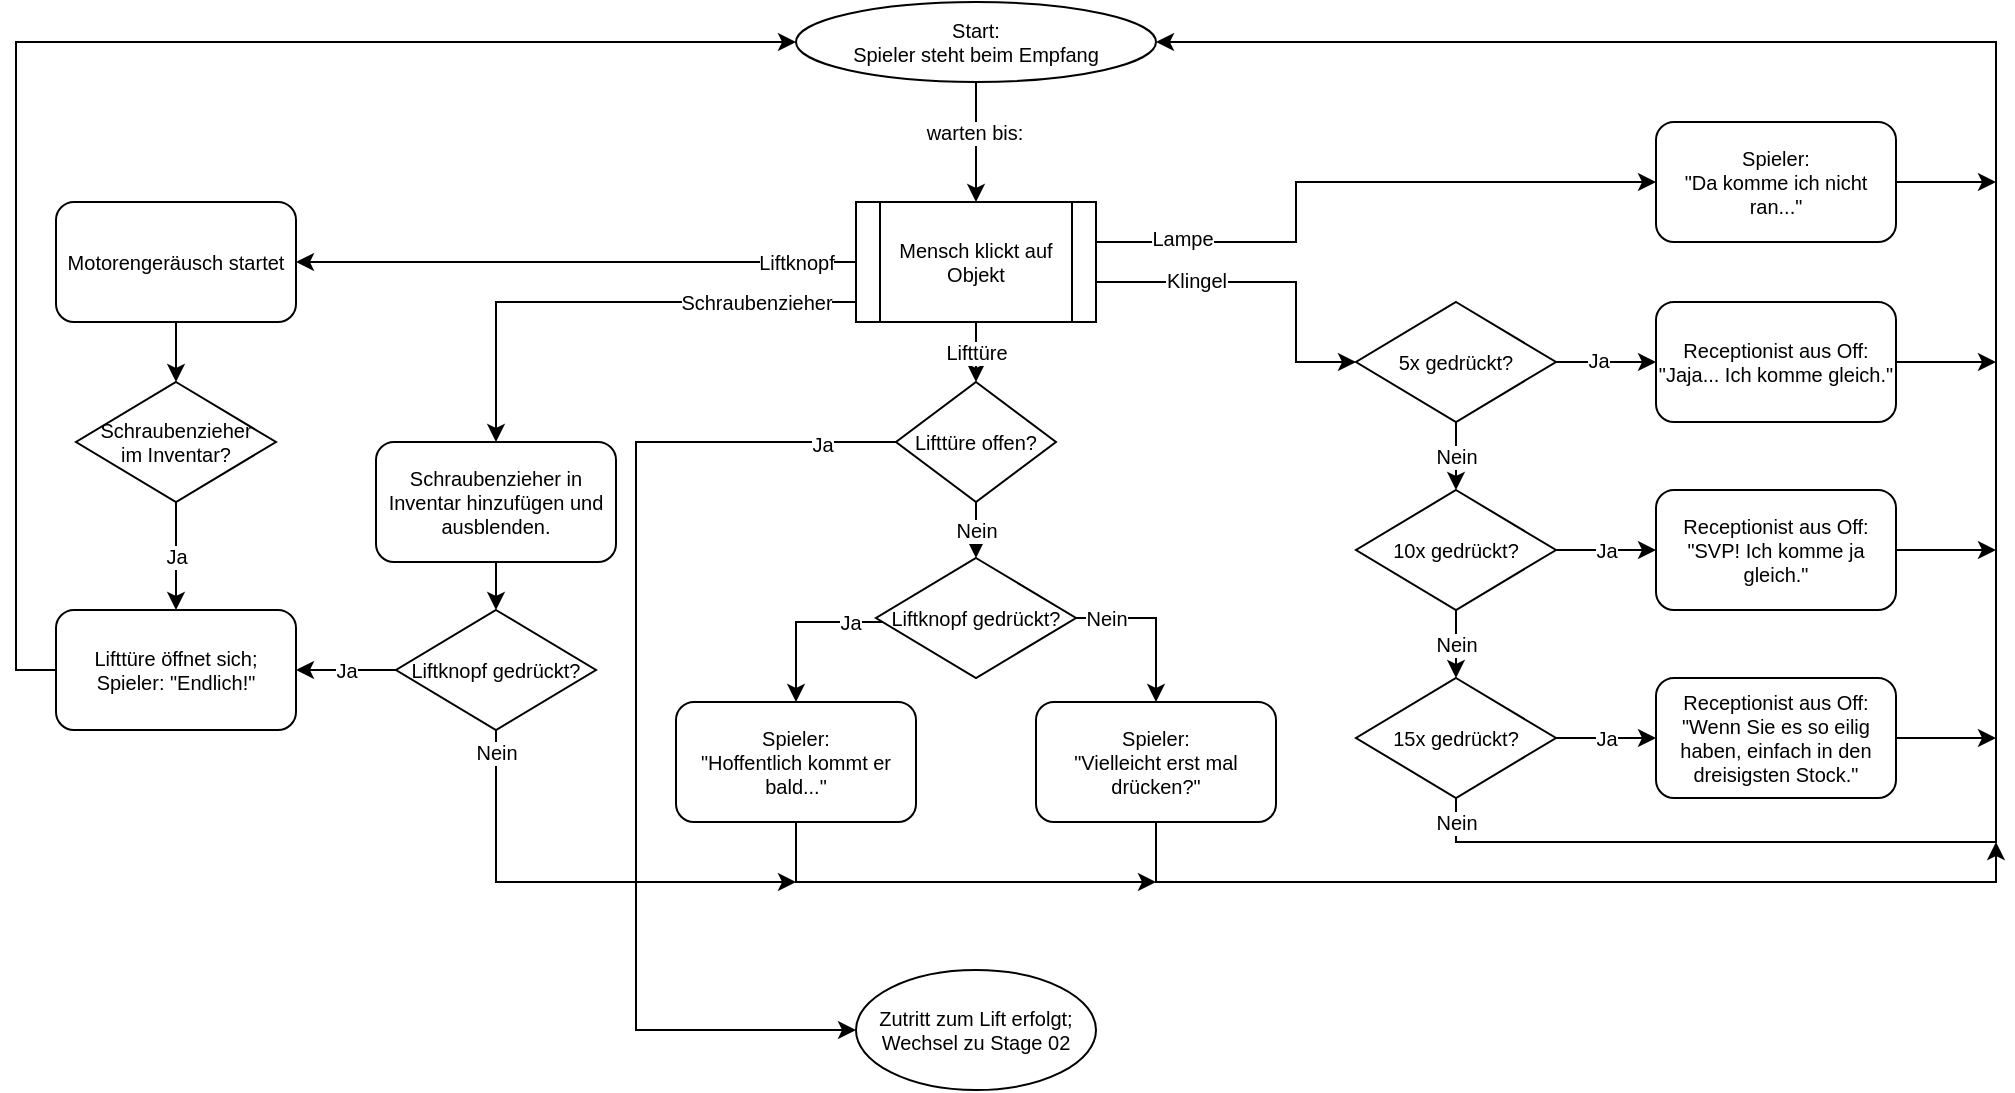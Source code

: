 <mxfile version="20.3.0" type="device"><diagram id="C5RBs43oDa-KdzZeNtuy" name="Page-1"><mxGraphModel dx="1178" dy="707" grid="1" gridSize="10" guides="1" tooltips="1" connect="1" arrows="1" fold="1" page="1" pageScale="1" pageWidth="1169" pageHeight="827" math="0" shadow="0"><root><mxCell id="WIyWlLk6GJQsqaUBKTNV-0"/><mxCell id="WIyWlLk6GJQsqaUBKTNV-1" parent="WIyWlLk6GJQsqaUBKTNV-0"/><mxCell id="NjQnCf7-JMIJKEtGU6of-1" value="" style="edgeStyle=orthogonalEdgeStyle;rounded=0;orthogonalLoop=1;jettySize=auto;html=1;fontSize=10;" edge="1" parent="WIyWlLk6GJQsqaUBKTNV-1" source="WIyWlLk6GJQsqaUBKTNV-3" target="NjQnCf7-JMIJKEtGU6of-0"><mxGeometry relative="1" as="geometry"/></mxCell><mxCell id="NjQnCf7-JMIJKEtGU6of-22" value="warten bis:" style="edgeLabel;html=1;align=center;verticalAlign=middle;resizable=0;points=[];fontSize=10;" vertex="1" connectable="0" parent="NjQnCf7-JMIJKEtGU6of-1"><mxGeometry x="-0.159" y="-1" relative="1" as="geometry"><mxPoint as="offset"/></mxGeometry></mxCell><mxCell id="WIyWlLk6GJQsqaUBKTNV-3" value="Start:&lt;br style=&quot;font-size: 10px;&quot;&gt;Spieler steht beim Empfang" style="ellipse;whiteSpace=wrap;html=1;shadow=0;fontFamily=Helvetica;fontSize=10;fontColor=default;align=center;strokeColor=default;strokeWidth=1;fillColor=default;" parent="WIyWlLk6GJQsqaUBKTNV-1" vertex="1"><mxGeometry x="460" y="60" width="180" height="40" as="geometry"/></mxCell><mxCell id="NjQnCf7-JMIJKEtGU6of-3" value="" style="edgeStyle=orthogonalEdgeStyle;rounded=0;orthogonalLoop=1;jettySize=auto;html=1;fontSize=10;" edge="1" parent="WIyWlLk6GJQsqaUBKTNV-1" source="NjQnCf7-JMIJKEtGU6of-0" target="NjQnCf7-JMIJKEtGU6of-2"><mxGeometry relative="1" as="geometry"><Array as="points"><mxPoint x="710" y="200"/><mxPoint x="710" y="240"/></Array></mxGeometry></mxCell><mxCell id="NjQnCf7-JMIJKEtGU6of-4" value="Klingel" style="edgeLabel;html=1;align=center;verticalAlign=middle;resizable=0;points=[];fontSize=10;" vertex="1" connectable="0" parent="NjQnCf7-JMIJKEtGU6of-3"><mxGeometry x="-0.42" y="1" relative="1" as="geometry"><mxPoint as="offset"/></mxGeometry></mxCell><mxCell id="NjQnCf7-JMIJKEtGU6of-24" style="edgeStyle=orthogonalEdgeStyle;rounded=0;orthogonalLoop=1;jettySize=auto;html=1;fontSize=10;" edge="1" parent="WIyWlLk6GJQsqaUBKTNV-1" source="NjQnCf7-JMIJKEtGU6of-0" target="NjQnCf7-JMIJKEtGU6of-23"><mxGeometry relative="1" as="geometry"><Array as="points"><mxPoint x="710" y="180"/><mxPoint x="710" y="150"/></Array></mxGeometry></mxCell><mxCell id="NjQnCf7-JMIJKEtGU6of-25" value="Lampe" style="edgeLabel;html=1;align=center;verticalAlign=middle;resizable=0;points=[];fontSize=10;" vertex="1" connectable="0" parent="NjQnCf7-JMIJKEtGU6of-24"><mxGeometry x="-0.721" y="2" relative="1" as="geometry"><mxPoint as="offset"/></mxGeometry></mxCell><mxCell id="NjQnCf7-JMIJKEtGU6of-41" value="Schraubenzieher" style="edgeStyle=orthogonalEdgeStyle;rounded=0;orthogonalLoop=1;jettySize=auto;html=1;fontSize=10;" edge="1" parent="WIyWlLk6GJQsqaUBKTNV-1" source="NjQnCf7-JMIJKEtGU6of-0" target="NjQnCf7-JMIJKEtGU6of-40"><mxGeometry x="-0.6" relative="1" as="geometry"><Array as="points"><mxPoint x="310" y="210"/></Array><mxPoint as="offset"/></mxGeometry></mxCell><mxCell id="NjQnCf7-JMIJKEtGU6of-50" value="Lifttüre" style="edgeStyle=orthogonalEdgeStyle;rounded=0;orthogonalLoop=1;jettySize=auto;html=1;fontSize=10;entryX=0.5;entryY=0;entryDx=0;entryDy=0;" edge="1" parent="WIyWlLk6GJQsqaUBKTNV-1" source="NjQnCf7-JMIJKEtGU6of-0" target="NjQnCf7-JMIJKEtGU6of-52"><mxGeometry relative="1" as="geometry"><mxPoint x="550.0" y="250.0" as="targetPoint"/></mxGeometry></mxCell><mxCell id="NjQnCf7-JMIJKEtGU6of-61" value="Liftknopf" style="edgeStyle=orthogonalEdgeStyle;rounded=0;orthogonalLoop=1;jettySize=auto;html=1;fontSize=10;" edge="1" parent="WIyWlLk6GJQsqaUBKTNV-1" source="NjQnCf7-JMIJKEtGU6of-0" target="NjQnCf7-JMIJKEtGU6of-60"><mxGeometry x="-0.786" relative="1" as="geometry"><mxPoint as="offset"/></mxGeometry></mxCell><mxCell id="NjQnCf7-JMIJKEtGU6of-0" value="Mensch klickt auf Objekt" style="shape=process;whiteSpace=wrap;html=1;backgroundOutline=1;fontSize=10;" vertex="1" parent="WIyWlLk6GJQsqaUBKTNV-1"><mxGeometry x="490" y="160" width="120" height="60" as="geometry"/></mxCell><mxCell id="NjQnCf7-JMIJKEtGU6of-7" value="Nein" style="edgeStyle=orthogonalEdgeStyle;rounded=0;orthogonalLoop=1;jettySize=auto;html=1;fontSize=10;" edge="1" parent="WIyWlLk6GJQsqaUBKTNV-1" source="NjQnCf7-JMIJKEtGU6of-2" target="NjQnCf7-JMIJKEtGU6of-5"><mxGeometry relative="1" as="geometry"/></mxCell><mxCell id="NjQnCf7-JMIJKEtGU6of-15" value="" style="edgeStyle=orthogonalEdgeStyle;rounded=0;orthogonalLoop=1;jettySize=auto;html=1;fontSize=10;" edge="1" parent="WIyWlLk6GJQsqaUBKTNV-1" source="NjQnCf7-JMIJKEtGU6of-2" target="NjQnCf7-JMIJKEtGU6of-10"><mxGeometry relative="1" as="geometry"/></mxCell><mxCell id="NjQnCf7-JMIJKEtGU6of-16" value="Ja" style="edgeLabel;html=1;align=center;verticalAlign=middle;resizable=0;points=[];fontSize=10;" vertex="1" connectable="0" parent="NjQnCf7-JMIJKEtGU6of-15"><mxGeometry x="-0.16" y="1" relative="1" as="geometry"><mxPoint as="offset"/></mxGeometry></mxCell><mxCell id="NjQnCf7-JMIJKEtGU6of-2" value="5x gedrückt?" style="rhombus;whiteSpace=wrap;html=1;fontSize=10;" vertex="1" parent="WIyWlLk6GJQsqaUBKTNV-1"><mxGeometry x="740" y="210" width="100" height="60" as="geometry"/></mxCell><mxCell id="NjQnCf7-JMIJKEtGU6of-8" value="Nein" style="edgeStyle=orthogonalEdgeStyle;rounded=0;orthogonalLoop=1;jettySize=auto;html=1;fontSize=10;" edge="1" parent="WIyWlLk6GJQsqaUBKTNV-1" source="NjQnCf7-JMIJKEtGU6of-5" target="NjQnCf7-JMIJKEtGU6of-6"><mxGeometry relative="1" as="geometry"/></mxCell><mxCell id="NjQnCf7-JMIJKEtGU6of-14" value="Ja" style="edgeStyle=orthogonalEdgeStyle;rounded=0;orthogonalLoop=1;jettySize=auto;html=1;fontSize=10;" edge="1" parent="WIyWlLk6GJQsqaUBKTNV-1" source="NjQnCf7-JMIJKEtGU6of-5" target="NjQnCf7-JMIJKEtGU6of-11"><mxGeometry relative="1" as="geometry"/></mxCell><mxCell id="NjQnCf7-JMIJKEtGU6of-5" value="10x gedrückt?" style="rhombus;whiteSpace=wrap;html=1;fontSize=10;" vertex="1" parent="WIyWlLk6GJQsqaUBKTNV-1"><mxGeometry x="740" y="304" width="100" height="60" as="geometry"/></mxCell><mxCell id="NjQnCf7-JMIJKEtGU6of-13" value="Ja" style="edgeStyle=orthogonalEdgeStyle;rounded=0;orthogonalLoop=1;jettySize=auto;html=1;fontSize=10;" edge="1" parent="WIyWlLk6GJQsqaUBKTNV-1" source="NjQnCf7-JMIJKEtGU6of-6" target="NjQnCf7-JMIJKEtGU6of-12"><mxGeometry relative="1" as="geometry"/></mxCell><mxCell id="NjQnCf7-JMIJKEtGU6of-17" style="edgeStyle=orthogonalEdgeStyle;rounded=0;orthogonalLoop=1;jettySize=auto;html=1;entryX=1;entryY=0.5;entryDx=0;entryDy=0;fontSize=10;" edge="1" parent="WIyWlLk6GJQsqaUBKTNV-1" source="NjQnCf7-JMIJKEtGU6of-6" target="WIyWlLk6GJQsqaUBKTNV-3"><mxGeometry relative="1" as="geometry"><mxPoint x="550" y="120" as="targetPoint"/><Array as="points"><mxPoint x="790" y="480"/><mxPoint x="1060" y="480"/><mxPoint x="1060" y="80"/></Array></mxGeometry></mxCell><mxCell id="NjQnCf7-JMIJKEtGU6of-18" value="Nein" style="edgeLabel;html=1;align=center;verticalAlign=middle;resizable=0;points=[];fontSize=10;" vertex="1" connectable="0" parent="NjQnCf7-JMIJKEtGU6of-17"><mxGeometry x="-0.981" relative="1" as="geometry"><mxPoint y="1" as="offset"/></mxGeometry></mxCell><mxCell id="NjQnCf7-JMIJKEtGU6of-6" value="15x gedrückt?" style="rhombus;whiteSpace=wrap;html=1;fontSize=10;" vertex="1" parent="WIyWlLk6GJQsqaUBKTNV-1"><mxGeometry x="740" y="398" width="100" height="60" as="geometry"/></mxCell><mxCell id="NjQnCf7-JMIJKEtGU6of-21" style="edgeStyle=orthogonalEdgeStyle;rounded=0;orthogonalLoop=1;jettySize=auto;html=1;fontSize=10;" edge="1" parent="WIyWlLk6GJQsqaUBKTNV-1" source="NjQnCf7-JMIJKEtGU6of-10"><mxGeometry relative="1" as="geometry"><mxPoint x="1060" y="240" as="targetPoint"/></mxGeometry></mxCell><mxCell id="NjQnCf7-JMIJKEtGU6of-10" value="Receptionist aus Off:&lt;br style=&quot;font-size: 10px;&quot;&gt;&quot;Jaja... Ich komme gleich.&quot;" style="rounded=1;whiteSpace=wrap;html=1;fontSize=10;" vertex="1" parent="WIyWlLk6GJQsqaUBKTNV-1"><mxGeometry x="890" y="210" width="120" height="60" as="geometry"/></mxCell><mxCell id="NjQnCf7-JMIJKEtGU6of-20" style="edgeStyle=orthogonalEdgeStyle;rounded=0;orthogonalLoop=1;jettySize=auto;html=1;fontSize=10;" edge="1" parent="WIyWlLk6GJQsqaUBKTNV-1" source="NjQnCf7-JMIJKEtGU6of-11"><mxGeometry relative="1" as="geometry"><mxPoint x="1060" y="334" as="targetPoint"/></mxGeometry></mxCell><mxCell id="NjQnCf7-JMIJKEtGU6of-11" value="Receptionist aus Off:&lt;br style=&quot;font-size: 10px;&quot;&gt;&quot;SVP! Ich komme ja gleich.&quot;" style="rounded=1;whiteSpace=wrap;html=1;fontSize=10;" vertex="1" parent="WIyWlLk6GJQsqaUBKTNV-1"><mxGeometry x="890" y="304" width="120" height="60" as="geometry"/></mxCell><mxCell id="NjQnCf7-JMIJKEtGU6of-19" style="edgeStyle=orthogonalEdgeStyle;rounded=0;orthogonalLoop=1;jettySize=auto;html=1;fontSize=10;" edge="1" parent="WIyWlLk6GJQsqaUBKTNV-1" source="NjQnCf7-JMIJKEtGU6of-12"><mxGeometry relative="1" as="geometry"><mxPoint x="1060" y="428" as="targetPoint"/></mxGeometry></mxCell><mxCell id="NjQnCf7-JMIJKEtGU6of-12" value="Receptionist aus Off:&lt;br style=&quot;font-size: 10px;&quot;&gt;&quot;Wenn Sie es so eilig haben, einfach in den dreisigsten Stock.&quot;" style="rounded=1;whiteSpace=wrap;html=1;fontSize=10;" vertex="1" parent="WIyWlLk6GJQsqaUBKTNV-1"><mxGeometry x="890" y="398" width="120" height="60" as="geometry"/></mxCell><mxCell id="NjQnCf7-JMIJKEtGU6of-26" style="edgeStyle=orthogonalEdgeStyle;rounded=0;orthogonalLoop=1;jettySize=auto;html=1;fontSize=10;" edge="1" parent="WIyWlLk6GJQsqaUBKTNV-1" source="NjQnCf7-JMIJKEtGU6of-23"><mxGeometry relative="1" as="geometry"><mxPoint x="1060" y="150" as="targetPoint"/></mxGeometry></mxCell><mxCell id="NjQnCf7-JMIJKEtGU6of-23" value="Spieler:&lt;br style=&quot;font-size: 10px;&quot;&gt;&quot;Da komme ich nicht ran...&quot;" style="rounded=1;whiteSpace=wrap;html=1;fontSize=10;" vertex="1" parent="WIyWlLk6GJQsqaUBKTNV-1"><mxGeometry x="890" y="120" width="120" height="60" as="geometry"/></mxCell><mxCell id="NjQnCf7-JMIJKEtGU6of-32" value="Nein" style="edgeStyle=orthogonalEdgeStyle;rounded=0;orthogonalLoop=1;jettySize=auto;html=1;fontSize=10;" edge="1" parent="WIyWlLk6GJQsqaUBKTNV-1" source="NjQnCf7-JMIJKEtGU6of-29" target="NjQnCf7-JMIJKEtGU6of-31"><mxGeometry x="-0.636" relative="1" as="geometry"><Array as="points"><mxPoint x="640" y="368"/></Array><mxPoint as="offset"/></mxGeometry></mxCell><mxCell id="NjQnCf7-JMIJKEtGU6of-35" value="Ja" style="edgeStyle=orthogonalEdgeStyle;rounded=0;orthogonalLoop=1;jettySize=auto;html=1;entryX=0.5;entryY=0;entryDx=0;entryDy=0;fontSize=10;" edge="1" parent="WIyWlLk6GJQsqaUBKTNV-1" source="NjQnCf7-JMIJKEtGU6of-29" target="NjQnCf7-JMIJKEtGU6of-38"><mxGeometry x="-0.6" relative="1" as="geometry"><mxPoint x="460.0" y="350.0" as="targetPoint"/><Array as="points"><mxPoint x="460" y="370"/></Array><mxPoint as="offset"/></mxGeometry></mxCell><mxCell id="NjQnCf7-JMIJKEtGU6of-29" value="Liftknopf gedrückt?" style="rhombus;whiteSpace=wrap;html=1;fontSize=10;" vertex="1" parent="WIyWlLk6GJQsqaUBKTNV-1"><mxGeometry x="500" y="338" width="100" height="60" as="geometry"/></mxCell><mxCell id="NjQnCf7-JMIJKEtGU6of-33" style="edgeStyle=orthogonalEdgeStyle;rounded=0;orthogonalLoop=1;jettySize=auto;html=1;fontSize=10;" edge="1" parent="WIyWlLk6GJQsqaUBKTNV-1" source="NjQnCf7-JMIJKEtGU6of-31"><mxGeometry relative="1" as="geometry"><mxPoint x="1060" y="480" as="targetPoint"/><Array as="points"><mxPoint x="640" y="500"/><mxPoint x="1060" y="500"/></Array></mxGeometry></mxCell><mxCell id="NjQnCf7-JMIJKEtGU6of-31" value="Spieler:&lt;br style=&quot;font-size: 10px;&quot;&gt;&quot;Vielleicht erst mal drücken?&quot;" style="rounded=1;whiteSpace=wrap;html=1;fontSize=10;" vertex="1" parent="WIyWlLk6GJQsqaUBKTNV-1"><mxGeometry x="580" y="410" width="120" height="60" as="geometry"/></mxCell><mxCell id="NjQnCf7-JMIJKEtGU6of-39" style="edgeStyle=orthogonalEdgeStyle;rounded=0;orthogonalLoop=1;jettySize=auto;html=1;fontSize=10;" edge="1" parent="WIyWlLk6GJQsqaUBKTNV-1" source="NjQnCf7-JMIJKEtGU6of-38"><mxGeometry relative="1" as="geometry"><mxPoint x="640" y="500" as="targetPoint"/><Array as="points"><mxPoint x="460" y="500"/></Array></mxGeometry></mxCell><mxCell id="NjQnCf7-JMIJKEtGU6of-38" value="Spieler:&lt;br style=&quot;font-size: 10px;&quot;&gt;&quot;Hoffentlich kommt er bald...&quot;" style="rounded=1;whiteSpace=wrap;html=1;fontSize=10;" vertex="1" parent="WIyWlLk6GJQsqaUBKTNV-1"><mxGeometry x="400" y="410" width="120" height="60" as="geometry"/></mxCell><mxCell id="NjQnCf7-JMIJKEtGU6of-43" style="edgeStyle=orthogonalEdgeStyle;rounded=0;orthogonalLoop=1;jettySize=auto;html=1;entryX=0.5;entryY=0;entryDx=0;entryDy=0;fontSize=10;" edge="1" parent="WIyWlLk6GJQsqaUBKTNV-1" source="NjQnCf7-JMIJKEtGU6of-40" target="NjQnCf7-JMIJKEtGU6of-42"><mxGeometry relative="1" as="geometry"/></mxCell><mxCell id="NjQnCf7-JMIJKEtGU6of-40" value="Schraubenzieher in Inventar hinzufügen und ausblenden." style="rounded=1;whiteSpace=wrap;html=1;fontSize=10;" vertex="1" parent="WIyWlLk6GJQsqaUBKTNV-1"><mxGeometry x="250" y="280" width="120" height="60" as="geometry"/></mxCell><mxCell id="NjQnCf7-JMIJKEtGU6of-45" value="Ja" style="edgeStyle=orthogonalEdgeStyle;rounded=0;orthogonalLoop=1;jettySize=auto;html=1;fontSize=10;" edge="1" parent="WIyWlLk6GJQsqaUBKTNV-1" source="NjQnCf7-JMIJKEtGU6of-42" target="NjQnCf7-JMIJKEtGU6of-44"><mxGeometry relative="1" as="geometry"/></mxCell><mxCell id="NjQnCf7-JMIJKEtGU6of-46" value="Nein" style="edgeStyle=orthogonalEdgeStyle;rounded=0;orthogonalLoop=1;jettySize=auto;html=1;fontSize=10;" edge="1" parent="WIyWlLk6GJQsqaUBKTNV-1" source="NjQnCf7-JMIJKEtGU6of-42"><mxGeometry x="-0.907" relative="1" as="geometry"><mxPoint x="460" y="500" as="targetPoint"/><Array as="points"><mxPoint x="310" y="500"/></Array><mxPoint as="offset"/></mxGeometry></mxCell><mxCell id="NjQnCf7-JMIJKEtGU6of-42" value="Liftknopf gedrückt?" style="rhombus;whiteSpace=wrap;html=1;fontSize=10;" vertex="1" parent="WIyWlLk6GJQsqaUBKTNV-1"><mxGeometry x="260" y="364" width="100" height="60" as="geometry"/></mxCell><mxCell id="NjQnCf7-JMIJKEtGU6of-59" style="edgeStyle=orthogonalEdgeStyle;rounded=0;orthogonalLoop=1;jettySize=auto;html=1;entryX=0;entryY=0.5;entryDx=0;entryDy=0;fontSize=10;" edge="1" parent="WIyWlLk6GJQsqaUBKTNV-1" source="NjQnCf7-JMIJKEtGU6of-44" target="WIyWlLk6GJQsqaUBKTNV-3"><mxGeometry relative="1" as="geometry"><Array as="points"><mxPoint x="70" y="394"/><mxPoint x="70" y="80"/></Array></mxGeometry></mxCell><mxCell id="NjQnCf7-JMIJKEtGU6of-44" value="Lifttüre öffnet sich;&lt;br&gt;Spieler: &quot;Endlich!&quot;" style="rounded=1;whiteSpace=wrap;html=1;fontSize=10;" vertex="1" parent="WIyWlLk6GJQsqaUBKTNV-1"><mxGeometry x="90" y="364" width="120" height="60" as="geometry"/></mxCell><mxCell id="NjQnCf7-JMIJKEtGU6of-51" value="Zutritt zum Lift erfolgt;&lt;br&gt;Wechsel zu Stage 02" style="ellipse;whiteSpace=wrap;html=1;fontFamily=Helvetica;fontSize=10;fontColor=default;align=center;strokeColor=default;fillColor=default;" vertex="1" parent="WIyWlLk6GJQsqaUBKTNV-1"><mxGeometry x="490" y="544" width="120" height="60" as="geometry"/></mxCell><mxCell id="NjQnCf7-JMIJKEtGU6of-56" value="Nein" style="edgeStyle=orthogonalEdgeStyle;rounded=0;orthogonalLoop=1;jettySize=auto;html=1;entryX=0.5;entryY=0;entryDx=0;entryDy=0;fontSize=10;" edge="1" parent="WIyWlLk6GJQsqaUBKTNV-1" source="NjQnCf7-JMIJKEtGU6of-52" target="NjQnCf7-JMIJKEtGU6of-29"><mxGeometry relative="1" as="geometry"/></mxCell><mxCell id="NjQnCf7-JMIJKEtGU6of-57" style="edgeStyle=orthogonalEdgeStyle;rounded=0;orthogonalLoop=1;jettySize=auto;html=1;fontSize=10;" edge="1" parent="WIyWlLk6GJQsqaUBKTNV-1" source="NjQnCf7-JMIJKEtGU6of-52" target="NjQnCf7-JMIJKEtGU6of-51"><mxGeometry relative="1" as="geometry"><Array as="points"><mxPoint x="380" y="280"/><mxPoint x="380" y="574"/></Array></mxGeometry></mxCell><mxCell id="NjQnCf7-JMIJKEtGU6of-58" value="Ja" style="edgeLabel;html=1;align=center;verticalAlign=middle;resizable=0;points=[];fontSize=10;" vertex="1" connectable="0" parent="NjQnCf7-JMIJKEtGU6of-57"><mxGeometry x="-0.862" y="1" relative="1" as="geometry"><mxPoint as="offset"/></mxGeometry></mxCell><mxCell id="NjQnCf7-JMIJKEtGU6of-52" value="Lifttüre offen?" style="rhombus;whiteSpace=wrap;html=1;fontSize=10;" vertex="1" parent="WIyWlLk6GJQsqaUBKTNV-1"><mxGeometry x="510" y="250" width="80" height="60" as="geometry"/></mxCell><mxCell id="NjQnCf7-JMIJKEtGU6of-63" style="edgeStyle=orthogonalEdgeStyle;rounded=0;orthogonalLoop=1;jettySize=auto;html=1;fontSize=10;" edge="1" parent="WIyWlLk6GJQsqaUBKTNV-1" source="NjQnCf7-JMIJKEtGU6of-60" target="NjQnCf7-JMIJKEtGU6of-62"><mxGeometry relative="1" as="geometry"/></mxCell><mxCell id="NjQnCf7-JMIJKEtGU6of-60" value="Motorengeräusch startet" style="rounded=1;whiteSpace=wrap;html=1;fontSize=10;" vertex="1" parent="WIyWlLk6GJQsqaUBKTNV-1"><mxGeometry x="90" y="160" width="120" height="60" as="geometry"/></mxCell><mxCell id="NjQnCf7-JMIJKEtGU6of-64" value="Ja" style="edgeStyle=orthogonalEdgeStyle;rounded=0;orthogonalLoop=1;jettySize=auto;html=1;fontSize=10;" edge="1" parent="WIyWlLk6GJQsqaUBKTNV-1" source="NjQnCf7-JMIJKEtGU6of-62" target="NjQnCf7-JMIJKEtGU6of-44"><mxGeometry relative="1" as="geometry"/></mxCell><mxCell id="NjQnCf7-JMIJKEtGU6of-62" value="Schraubenzieher &lt;br&gt;im Inventar?" style="rhombus;whiteSpace=wrap;html=1;fontSize=10;" vertex="1" parent="WIyWlLk6GJQsqaUBKTNV-1"><mxGeometry x="100" y="250" width="100" height="60" as="geometry"/></mxCell></root></mxGraphModel></diagram></mxfile>